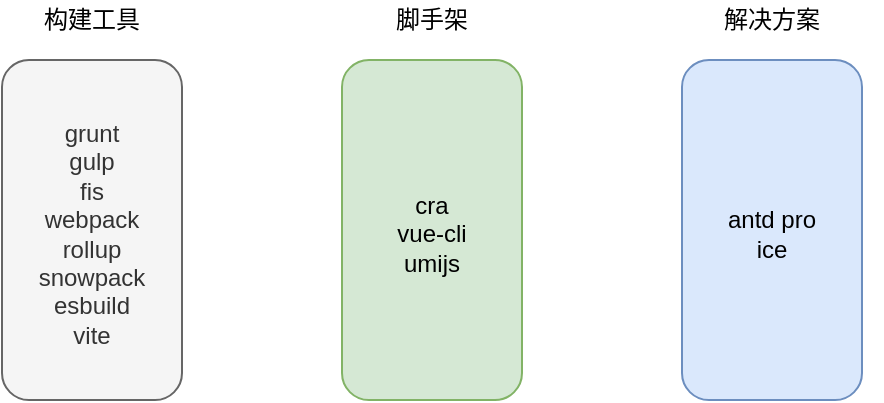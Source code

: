 <mxfile version="14.5.1" type="github">
  <diagram id="7nxwiYUjWN41mbppCU7M" name="Page-1">
    <mxGraphModel dx="940" dy="632" grid="0" gridSize="10" guides="1" tooltips="1" connect="1" arrows="1" fold="1" page="1" pageScale="1" pageWidth="1654" pageHeight="2336" math="0" shadow="0">
      <root>
        <mxCell id="0" />
        <mxCell id="1" parent="0" />
        <mxCell id="x_liM_doq1gJBasH7my8-1" value="grunt&lt;br style=&quot;font-size: 12px;&quot;&gt;gulp&lt;br style=&quot;font-size: 12px;&quot;&gt;fis&lt;br style=&quot;font-size: 12px;&quot;&gt;webpack&lt;br style=&quot;font-size: 12px;&quot;&gt;rollup&lt;br style=&quot;font-size: 12px;&quot;&gt;snowpack&lt;br style=&quot;font-size: 12px;&quot;&gt;esbuild&lt;br style=&quot;font-size: 12px;&quot;&gt;vite" style="rounded=1;whiteSpace=wrap;html=1;fillColor=#f5f5f5;strokeColor=#666666;fontColor=#333333;spacing=7;spacingTop=3;fontSize=12;" vertex="1" parent="1">
          <mxGeometry x="150" y="190" width="90" height="170" as="geometry" />
        </mxCell>
        <mxCell id="x_liM_doq1gJBasH7my8-3" value="cra&lt;br style=&quot;font-size: 12px;&quot;&gt;vue-cli&lt;br style=&quot;font-size: 12px;&quot;&gt;umijs" style="rounded=1;whiteSpace=wrap;html=1;fillColor=#d5e8d4;strokeColor=#82b366;spacing=7;spacingTop=3;fontSize=12;" vertex="1" parent="1">
          <mxGeometry x="320" y="190" width="90" height="170" as="geometry" />
        </mxCell>
        <mxCell id="x_liM_doq1gJBasH7my8-4" value="antd pro&lt;br style=&quot;font-size: 12px;&quot;&gt;ice" style="rounded=1;whiteSpace=wrap;html=1;fillColor=#dae8fc;strokeColor=#6c8ebf;spacing=7;spacingTop=3;fontSize=12;" vertex="1" parent="1">
          <mxGeometry x="490" y="190" width="90" height="170" as="geometry" />
        </mxCell>
        <mxCell id="x_liM_doq1gJBasH7my8-5" value="构建工具" style="text;html=1;strokeColor=none;fillColor=none;align=center;verticalAlign=middle;whiteSpace=wrap;rounded=0;" vertex="1" parent="1">
          <mxGeometry x="170" y="160" width="50" height="20" as="geometry" />
        </mxCell>
        <mxCell id="x_liM_doq1gJBasH7my8-6" value="脚手架" style="text;html=1;strokeColor=none;fillColor=none;align=center;verticalAlign=middle;whiteSpace=wrap;rounded=0;" vertex="1" parent="1">
          <mxGeometry x="330" y="160" width="70" height="20" as="geometry" />
        </mxCell>
        <mxCell id="x_liM_doq1gJBasH7my8-7" value="解决方案" style="text;html=1;strokeColor=none;fillColor=none;align=center;verticalAlign=middle;whiteSpace=wrap;rounded=0;" vertex="1" parent="1">
          <mxGeometry x="480" y="160" width="110" height="20" as="geometry" />
        </mxCell>
      </root>
    </mxGraphModel>
  </diagram>
</mxfile>
